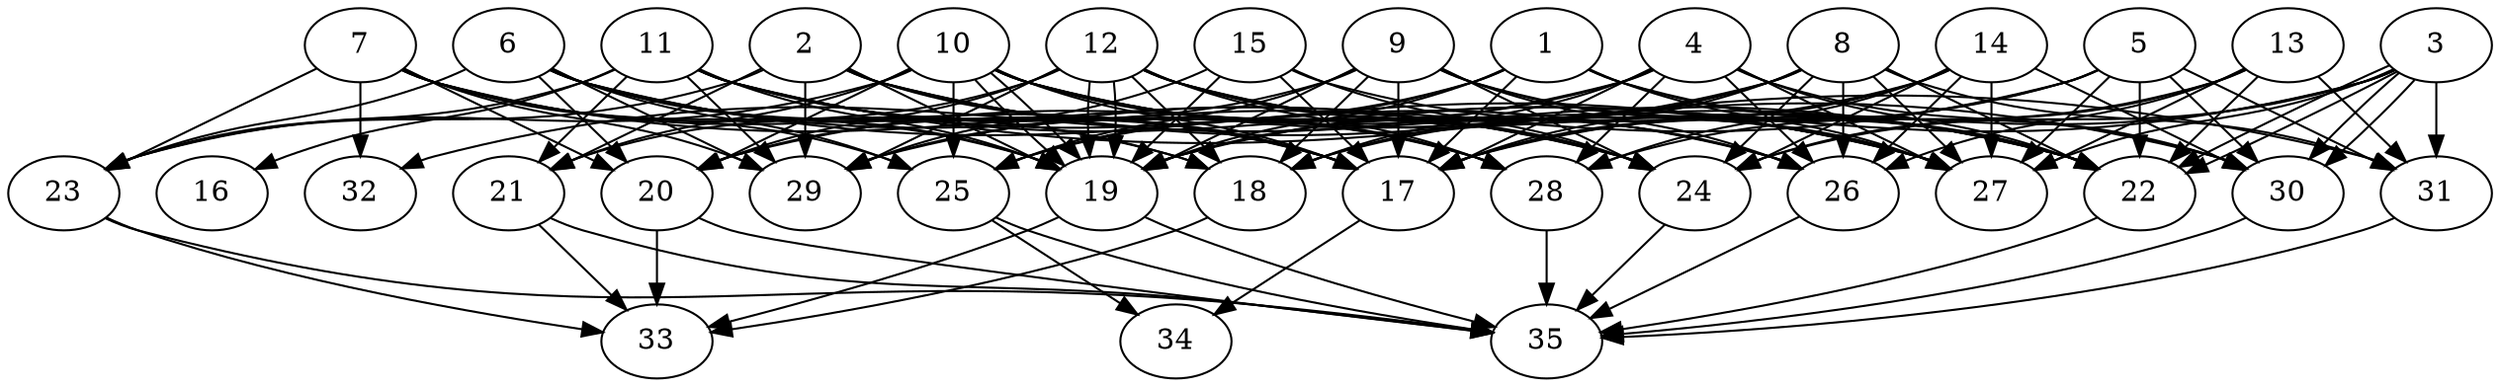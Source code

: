 // DAG automatically generated by daggen at Thu Oct  3 14:05:37 2019
// ./daggen --dot -n 35 --ccr 0.3 --fat 0.7 --regular 0.5 --density 0.9 --mindata 5242880 --maxdata 52428800 
digraph G {
  1 [size="83118080", alpha="0.09", expect_size="24935424"] 
  1 -> 17 [size ="24935424"]
  1 -> 19 [size ="24935424"]
  1 -> 22 [size ="24935424"]
  1 -> 25 [size ="24935424"]
  1 -> 27 [size ="24935424"]
  1 -> 29 [size ="24935424"]
  1 -> 30 [size ="24935424"]
  2 [size="122890240", alpha="0.14", expect_size="36867072"] 
  2 -> 17 [size ="36867072"]
  2 -> 19 [size ="36867072"]
  2 -> 21 [size ="36867072"]
  2 -> 22 [size ="36867072"]
  2 -> 23 [size ="36867072"]
  2 -> 28 [size ="36867072"]
  2 -> 29 [size ="36867072"]
  2 -> 30 [size ="36867072"]
  3 [size="143916373", alpha="0.10", expect_size="43174912"] 
  3 -> 17 [size ="43174912"]
  3 -> 19 [size ="43174912"]
  3 -> 22 [size ="43174912"]
  3 -> 22 [size ="43174912"]
  3 -> 24 [size ="43174912"]
  3 -> 27 [size ="43174912"]
  3 -> 30 [size ="43174912"]
  3 -> 30 [size ="43174912"]
  3 -> 31 [size ="43174912"]
  4 [size="61501440", alpha="0.06", expect_size="18450432"] 
  4 -> 17 [size ="18450432"]
  4 -> 18 [size ="18450432"]
  4 -> 22 [size ="18450432"]
  4 -> 25 [size ="18450432"]
  4 -> 26 [size ="18450432"]
  4 -> 27 [size ="18450432"]
  4 -> 28 [size ="18450432"]
  4 -> 30 [size ="18450432"]
  4 -> 32 [size ="18450432"]
  5 [size="147712000", alpha="0.11", expect_size="44313600"] 
  5 -> 17 [size ="44313600"]
  5 -> 18 [size ="44313600"]
  5 -> 22 [size ="44313600"]
  5 -> 27 [size ="44313600"]
  5 -> 29 [size ="44313600"]
  5 -> 30 [size ="44313600"]
  5 -> 31 [size ="44313600"]
  6 [size="118155947", alpha="0.12", expect_size="35446784"] 
  6 -> 17 [size ="35446784"]
  6 -> 18 [size ="35446784"]
  6 -> 19 [size ="35446784"]
  6 -> 20 [size ="35446784"]
  6 -> 23 [size ="35446784"]
  6 -> 24 [size ="35446784"]
  6 -> 25 [size ="35446784"]
  6 -> 27 [size ="35446784"]
  6 -> 29 [size ="35446784"]
  7 [size="24173227", alpha="0.01", expect_size="7251968"] 
  7 -> 17 [size ="7251968"]
  7 -> 18 [size ="7251968"]
  7 -> 19 [size ="7251968"]
  7 -> 20 [size ="7251968"]
  7 -> 23 [size ="7251968"]
  7 -> 24 [size ="7251968"]
  7 -> 25 [size ="7251968"]
  7 -> 29 [size ="7251968"]
  7 -> 32 [size ="7251968"]
  8 [size="115247787", alpha="0.14", expect_size="34574336"] 
  8 -> 17 [size ="34574336"]
  8 -> 18 [size ="34574336"]
  8 -> 19 [size ="34574336"]
  8 -> 20 [size ="34574336"]
  8 -> 22 [size ="34574336"]
  8 -> 24 [size ="34574336"]
  8 -> 26 [size ="34574336"]
  8 -> 27 [size ="34574336"]
  8 -> 31 [size ="34574336"]
  9 [size="124675413", alpha="0.09", expect_size="37402624"] 
  9 -> 17 [size ="37402624"]
  9 -> 18 [size ="37402624"]
  9 -> 19 [size ="37402624"]
  9 -> 20 [size ="37402624"]
  9 -> 22 [size ="37402624"]
  9 -> 24 [size ="37402624"]
  9 -> 25 [size ="37402624"]
  9 -> 26 [size ="37402624"]
  9 -> 27 [size ="37402624"]
  10 [size="92596907", alpha="0.09", expect_size="27779072"] 
  10 -> 17 [size ="27779072"]
  10 -> 19 [size ="27779072"]
  10 -> 19 [size ="27779072"]
  10 -> 20 [size ="27779072"]
  10 -> 21 [size ="27779072"]
  10 -> 22 [size ="27779072"]
  10 -> 23 [size ="27779072"]
  10 -> 24 [size ="27779072"]
  10 -> 25 [size ="27779072"]
  10 -> 26 [size ="27779072"]
  10 -> 27 [size ="27779072"]
  10 -> 28 [size ="27779072"]
  11 [size="78742187", alpha="0.07", expect_size="23622656"] 
  11 -> 16 [size ="23622656"]
  11 -> 17 [size ="23622656"]
  11 -> 19 [size ="23622656"]
  11 -> 21 [size ="23622656"]
  11 -> 23 [size ="23622656"]
  11 -> 26 [size ="23622656"]
  11 -> 27 [size ="23622656"]
  11 -> 28 [size ="23622656"]
  11 -> 29 [size ="23622656"]
  11 -> 31 [size ="23622656"]
  12 [size="150896640", alpha="0.18", expect_size="45268992"] 
  12 -> 18 [size ="45268992"]
  12 -> 19 [size ="45268992"]
  12 -> 19 [size ="45268992"]
  12 -> 20 [size ="45268992"]
  12 -> 21 [size ="45268992"]
  12 -> 22 [size ="45268992"]
  12 -> 24 [size ="45268992"]
  12 -> 26 [size ="45268992"]
  12 -> 27 [size ="45268992"]
  12 -> 28 [size ="45268992"]
  12 -> 29 [size ="45268992"]
  13 [size="106110293", alpha="0.00", expect_size="31833088"] 
  13 -> 22 [size ="31833088"]
  13 -> 24 [size ="31833088"]
  13 -> 26 [size ="31833088"]
  13 -> 27 [size ="31833088"]
  13 -> 28 [size ="31833088"]
  13 -> 31 [size ="31833088"]
  14 [size="27958613", alpha="0.16", expect_size="8387584"] 
  14 -> 17 [size ="8387584"]
  14 -> 19 [size ="8387584"]
  14 -> 24 [size ="8387584"]
  14 -> 26 [size ="8387584"]
  14 -> 27 [size ="8387584"]
  14 -> 28 [size ="8387584"]
  14 -> 30 [size ="8387584"]
  15 [size="71611733", alpha="0.13", expect_size="21483520"] 
  15 -> 17 [size ="21483520"]
  15 -> 19 [size ="21483520"]
  15 -> 22 [size ="21483520"]
  15 -> 24 [size ="21483520"]
  15 -> 29 [size ="21483520"]
  16 [size="156883627", alpha="0.14", expect_size="47065088"] 
  17 [size="90658133", alpha="0.17", expect_size="27197440"] 
  17 -> 34 [size ="27197440"]
  18 [size="101669547", alpha="0.01", expect_size="30500864"] 
  18 -> 33 [size ="30500864"]
  19 [size="58255360", alpha="0.03", expect_size="17476608"] 
  19 -> 33 [size ="17476608"]
  19 -> 35 [size ="17476608"]
  20 [size="132471467", alpha="0.00", expect_size="39741440"] 
  20 -> 33 [size ="39741440"]
  20 -> 35 [size ="39741440"]
  21 [size="42987520", alpha="0.06", expect_size="12896256"] 
  21 -> 33 [size ="12896256"]
  21 -> 35 [size ="12896256"]
  22 [size="94228480", alpha="0.05", expect_size="28268544"] 
  22 -> 35 [size ="28268544"]
  23 [size="81974613", alpha="0.01", expect_size="24592384"] 
  23 -> 33 [size ="24592384"]
  23 -> 35 [size ="24592384"]
  24 [size="85377707", alpha="0.01", expect_size="25613312"] 
  24 -> 35 [size ="25613312"]
  25 [size="57292800", alpha="0.19", expect_size="17187840"] 
  25 -> 34 [size ="17187840"]
  25 -> 35 [size ="17187840"]
  26 [size="158027093", alpha="0.09", expect_size="47408128"] 
  26 -> 35 [size ="47408128"]
  27 [size="113974613", alpha="0.00", expect_size="34192384"] 
  28 [size="90088107", alpha="0.04", expect_size="27026432"] 
  28 -> 35 [size ="27026432"]
  29 [size="96037547", alpha="0.01", expect_size="28811264"] 
  30 [size="118118400", alpha="0.08", expect_size="35435520"] 
  30 -> 35 [size ="35435520"]
  31 [size="120152747", alpha="0.02", expect_size="36045824"] 
  31 -> 35 [size ="36045824"]
  32 [size="167785813", alpha="0.14", expect_size="50335744"] 
  33 [size="51858773", alpha="0.16", expect_size="15557632"] 
  34 [size="56104960", alpha="0.00", expect_size="16831488"] 
  35 [size="67259733", alpha="0.11", expect_size="20177920"] 
}
